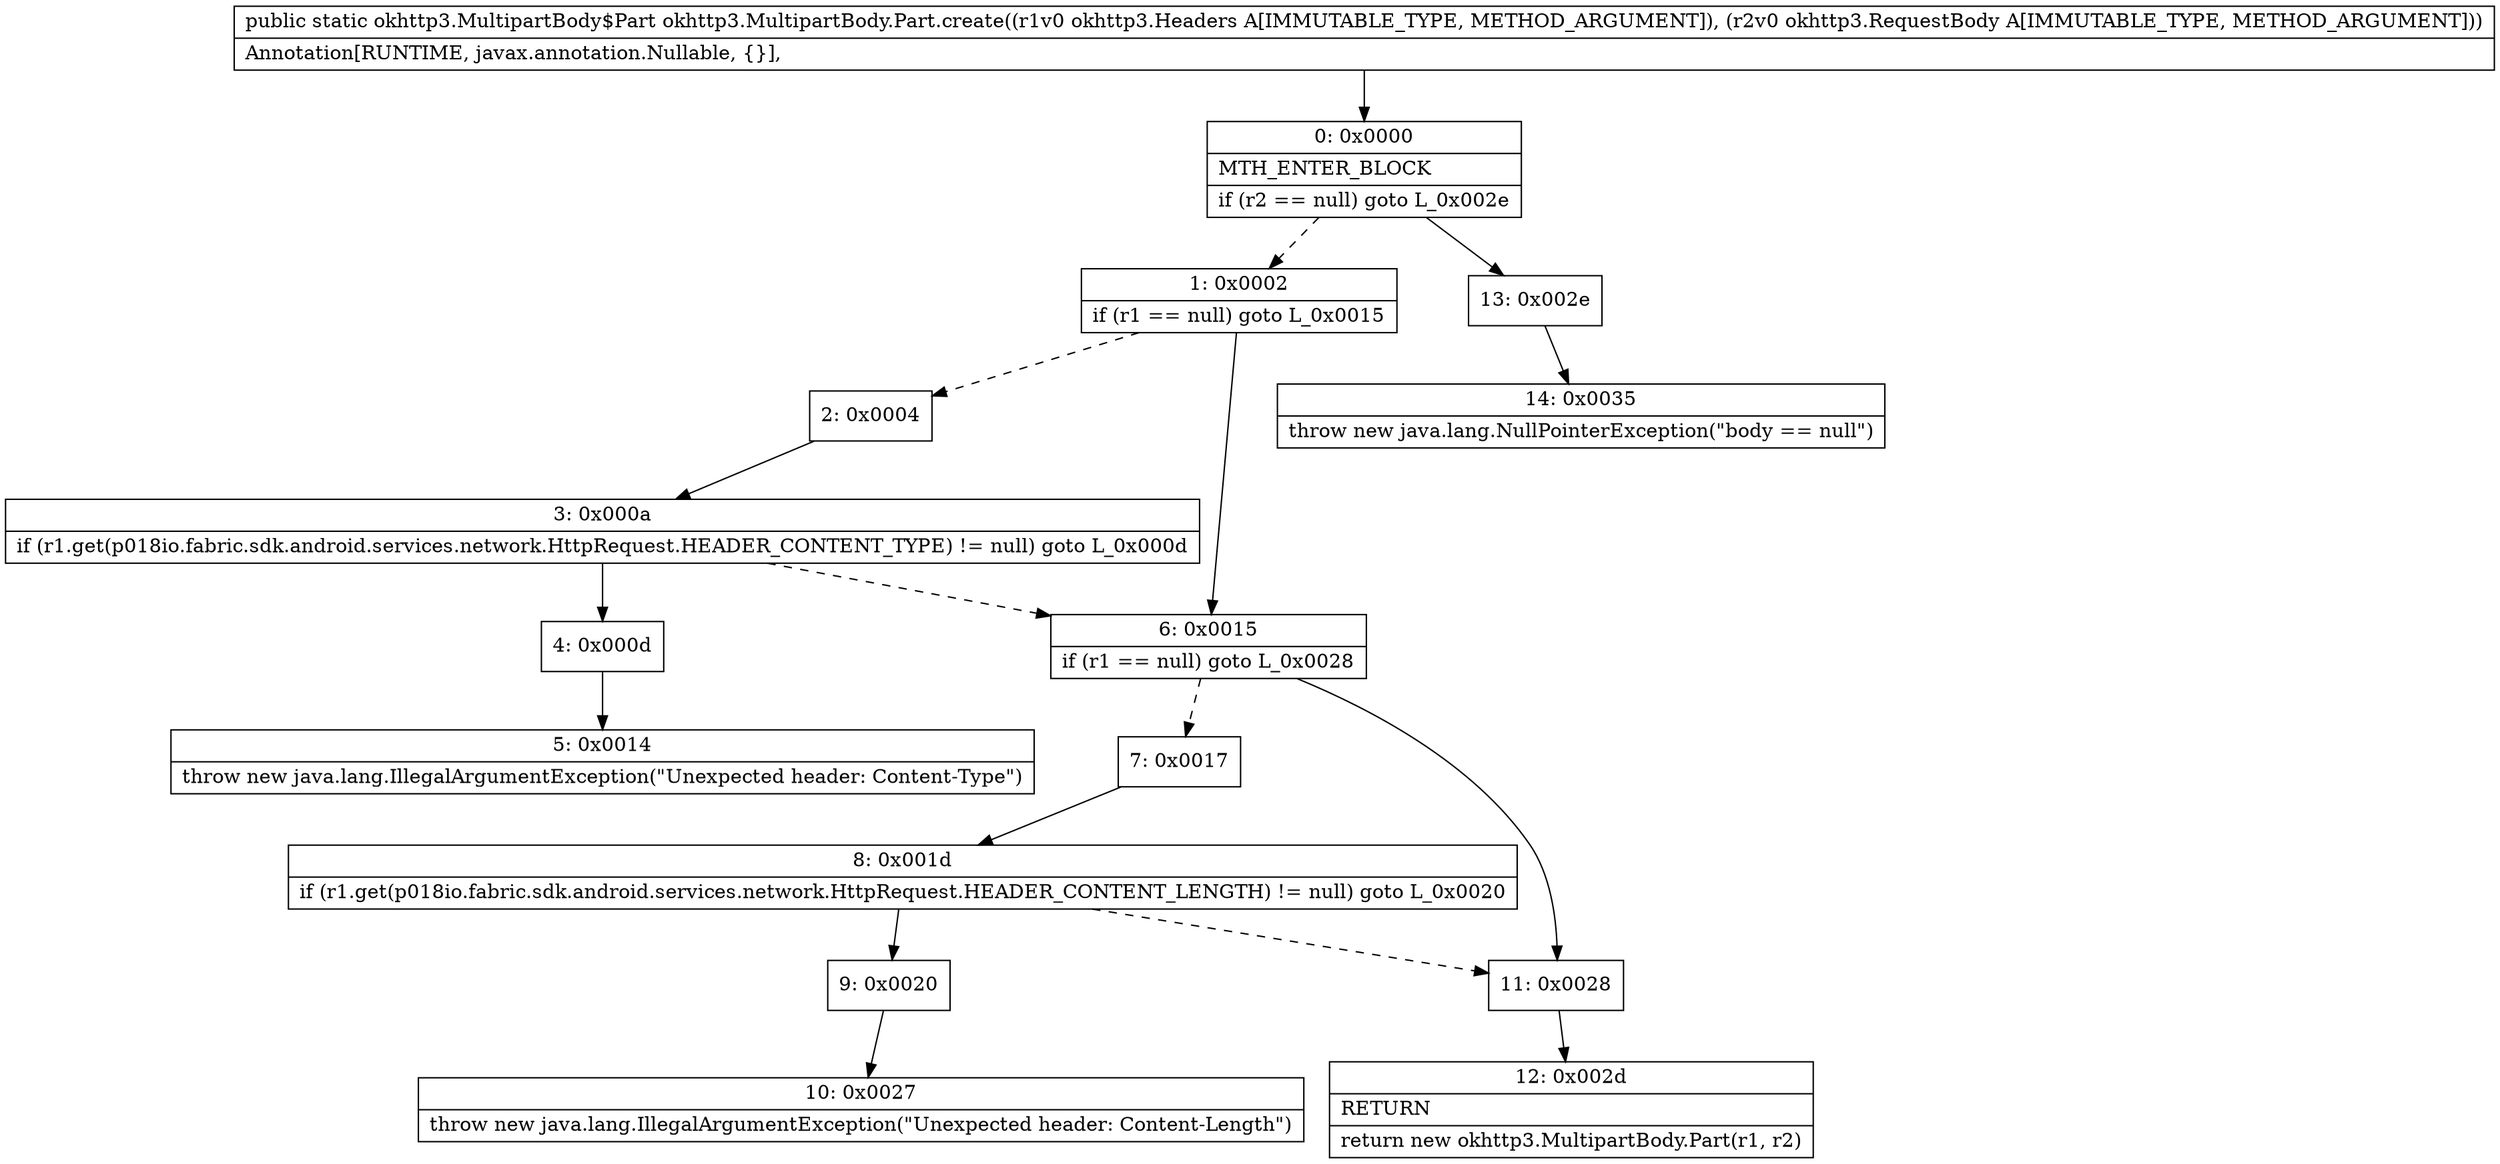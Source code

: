digraph "CFG forokhttp3.MultipartBody.Part.create(Lokhttp3\/Headers;Lokhttp3\/RequestBody;)Lokhttp3\/MultipartBody$Part;" {
Node_0 [shape=record,label="{0\:\ 0x0000|MTH_ENTER_BLOCK\l|if (r2 == null) goto L_0x002e\l}"];
Node_1 [shape=record,label="{1\:\ 0x0002|if (r1 == null) goto L_0x0015\l}"];
Node_2 [shape=record,label="{2\:\ 0x0004}"];
Node_3 [shape=record,label="{3\:\ 0x000a|if (r1.get(p018io.fabric.sdk.android.services.network.HttpRequest.HEADER_CONTENT_TYPE) != null) goto L_0x000d\l}"];
Node_4 [shape=record,label="{4\:\ 0x000d}"];
Node_5 [shape=record,label="{5\:\ 0x0014|throw new java.lang.IllegalArgumentException(\"Unexpected header: Content\-Type\")\l}"];
Node_6 [shape=record,label="{6\:\ 0x0015|if (r1 == null) goto L_0x0028\l}"];
Node_7 [shape=record,label="{7\:\ 0x0017}"];
Node_8 [shape=record,label="{8\:\ 0x001d|if (r1.get(p018io.fabric.sdk.android.services.network.HttpRequest.HEADER_CONTENT_LENGTH) != null) goto L_0x0020\l}"];
Node_9 [shape=record,label="{9\:\ 0x0020}"];
Node_10 [shape=record,label="{10\:\ 0x0027|throw new java.lang.IllegalArgumentException(\"Unexpected header: Content\-Length\")\l}"];
Node_11 [shape=record,label="{11\:\ 0x0028}"];
Node_12 [shape=record,label="{12\:\ 0x002d|RETURN\l|return new okhttp3.MultipartBody.Part(r1, r2)\l}"];
Node_13 [shape=record,label="{13\:\ 0x002e}"];
Node_14 [shape=record,label="{14\:\ 0x0035|throw new java.lang.NullPointerException(\"body == null\")\l}"];
MethodNode[shape=record,label="{public static okhttp3.MultipartBody$Part okhttp3.MultipartBody.Part.create((r1v0 okhttp3.Headers A[IMMUTABLE_TYPE, METHOD_ARGUMENT]), (r2v0 okhttp3.RequestBody A[IMMUTABLE_TYPE, METHOD_ARGUMENT]))  | Annotation[RUNTIME, javax.annotation.Nullable, \{\}], \l}"];
MethodNode -> Node_0;
Node_0 -> Node_1[style=dashed];
Node_0 -> Node_13;
Node_1 -> Node_2[style=dashed];
Node_1 -> Node_6;
Node_2 -> Node_3;
Node_3 -> Node_4;
Node_3 -> Node_6[style=dashed];
Node_4 -> Node_5;
Node_6 -> Node_7[style=dashed];
Node_6 -> Node_11;
Node_7 -> Node_8;
Node_8 -> Node_9;
Node_8 -> Node_11[style=dashed];
Node_9 -> Node_10;
Node_11 -> Node_12;
Node_13 -> Node_14;
}

